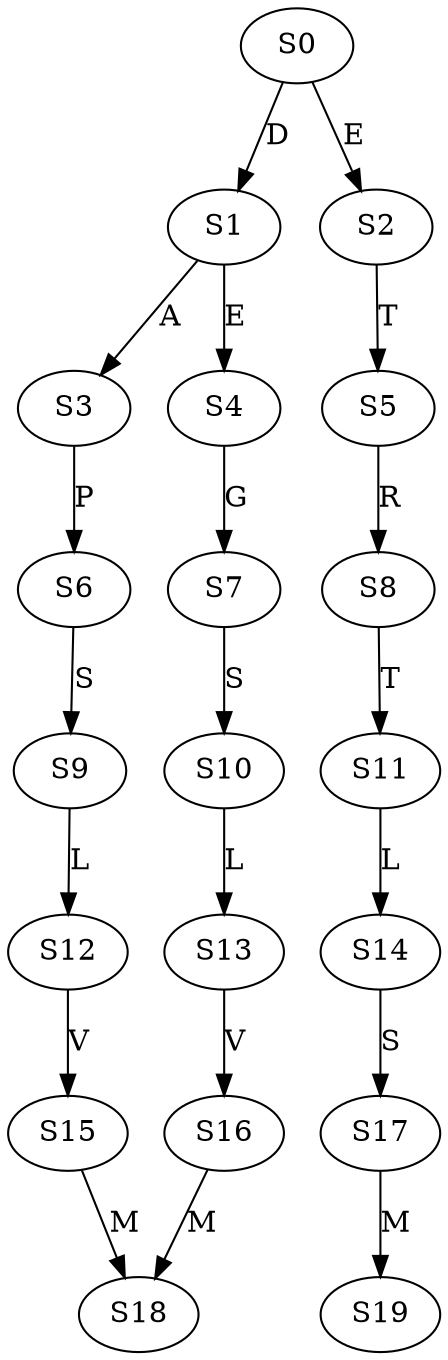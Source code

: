 strict digraph  {
	S0 -> S1 [ label = D ];
	S0 -> S2 [ label = E ];
	S1 -> S3 [ label = A ];
	S1 -> S4 [ label = E ];
	S2 -> S5 [ label = T ];
	S3 -> S6 [ label = P ];
	S4 -> S7 [ label = G ];
	S5 -> S8 [ label = R ];
	S6 -> S9 [ label = S ];
	S7 -> S10 [ label = S ];
	S8 -> S11 [ label = T ];
	S9 -> S12 [ label = L ];
	S10 -> S13 [ label = L ];
	S11 -> S14 [ label = L ];
	S12 -> S15 [ label = V ];
	S13 -> S16 [ label = V ];
	S14 -> S17 [ label = S ];
	S15 -> S18 [ label = M ];
	S16 -> S18 [ label = M ];
	S17 -> S19 [ label = M ];
}
